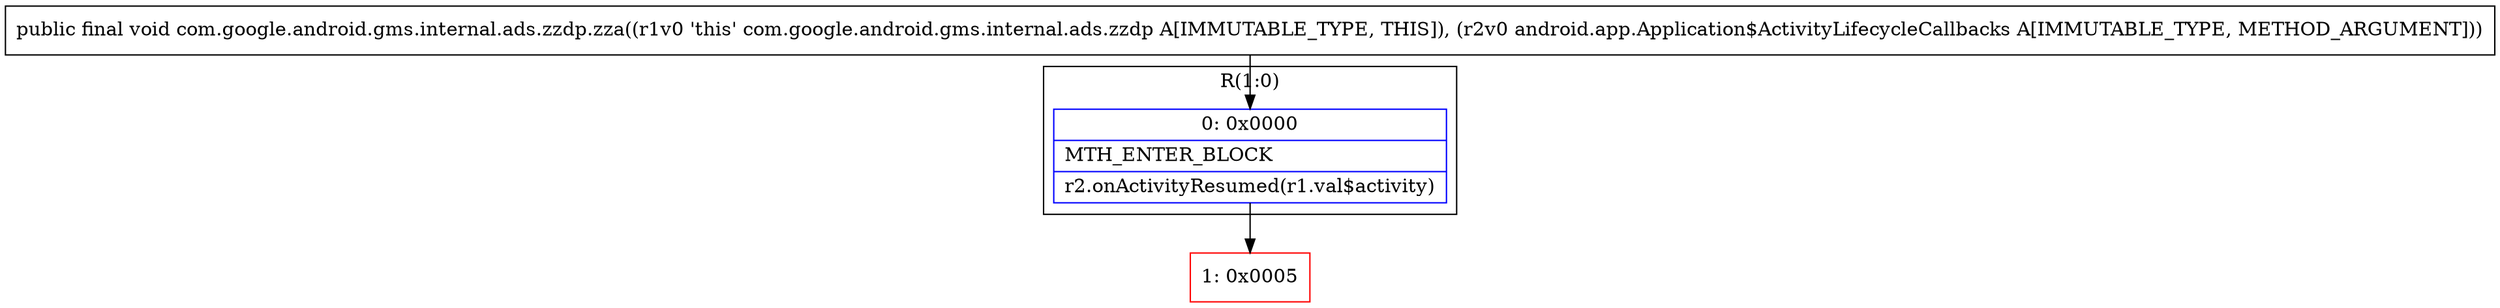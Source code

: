 digraph "CFG forcom.google.android.gms.internal.ads.zzdp.zza(Landroid\/app\/Application$ActivityLifecycleCallbacks;)V" {
subgraph cluster_Region_1170092487 {
label = "R(1:0)";
node [shape=record,color=blue];
Node_0 [shape=record,label="{0\:\ 0x0000|MTH_ENTER_BLOCK\l|r2.onActivityResumed(r1.val$activity)\l}"];
}
Node_1 [shape=record,color=red,label="{1\:\ 0x0005}"];
MethodNode[shape=record,label="{public final void com.google.android.gms.internal.ads.zzdp.zza((r1v0 'this' com.google.android.gms.internal.ads.zzdp A[IMMUTABLE_TYPE, THIS]), (r2v0 android.app.Application$ActivityLifecycleCallbacks A[IMMUTABLE_TYPE, METHOD_ARGUMENT])) }"];
MethodNode -> Node_0;
Node_0 -> Node_1;
}

